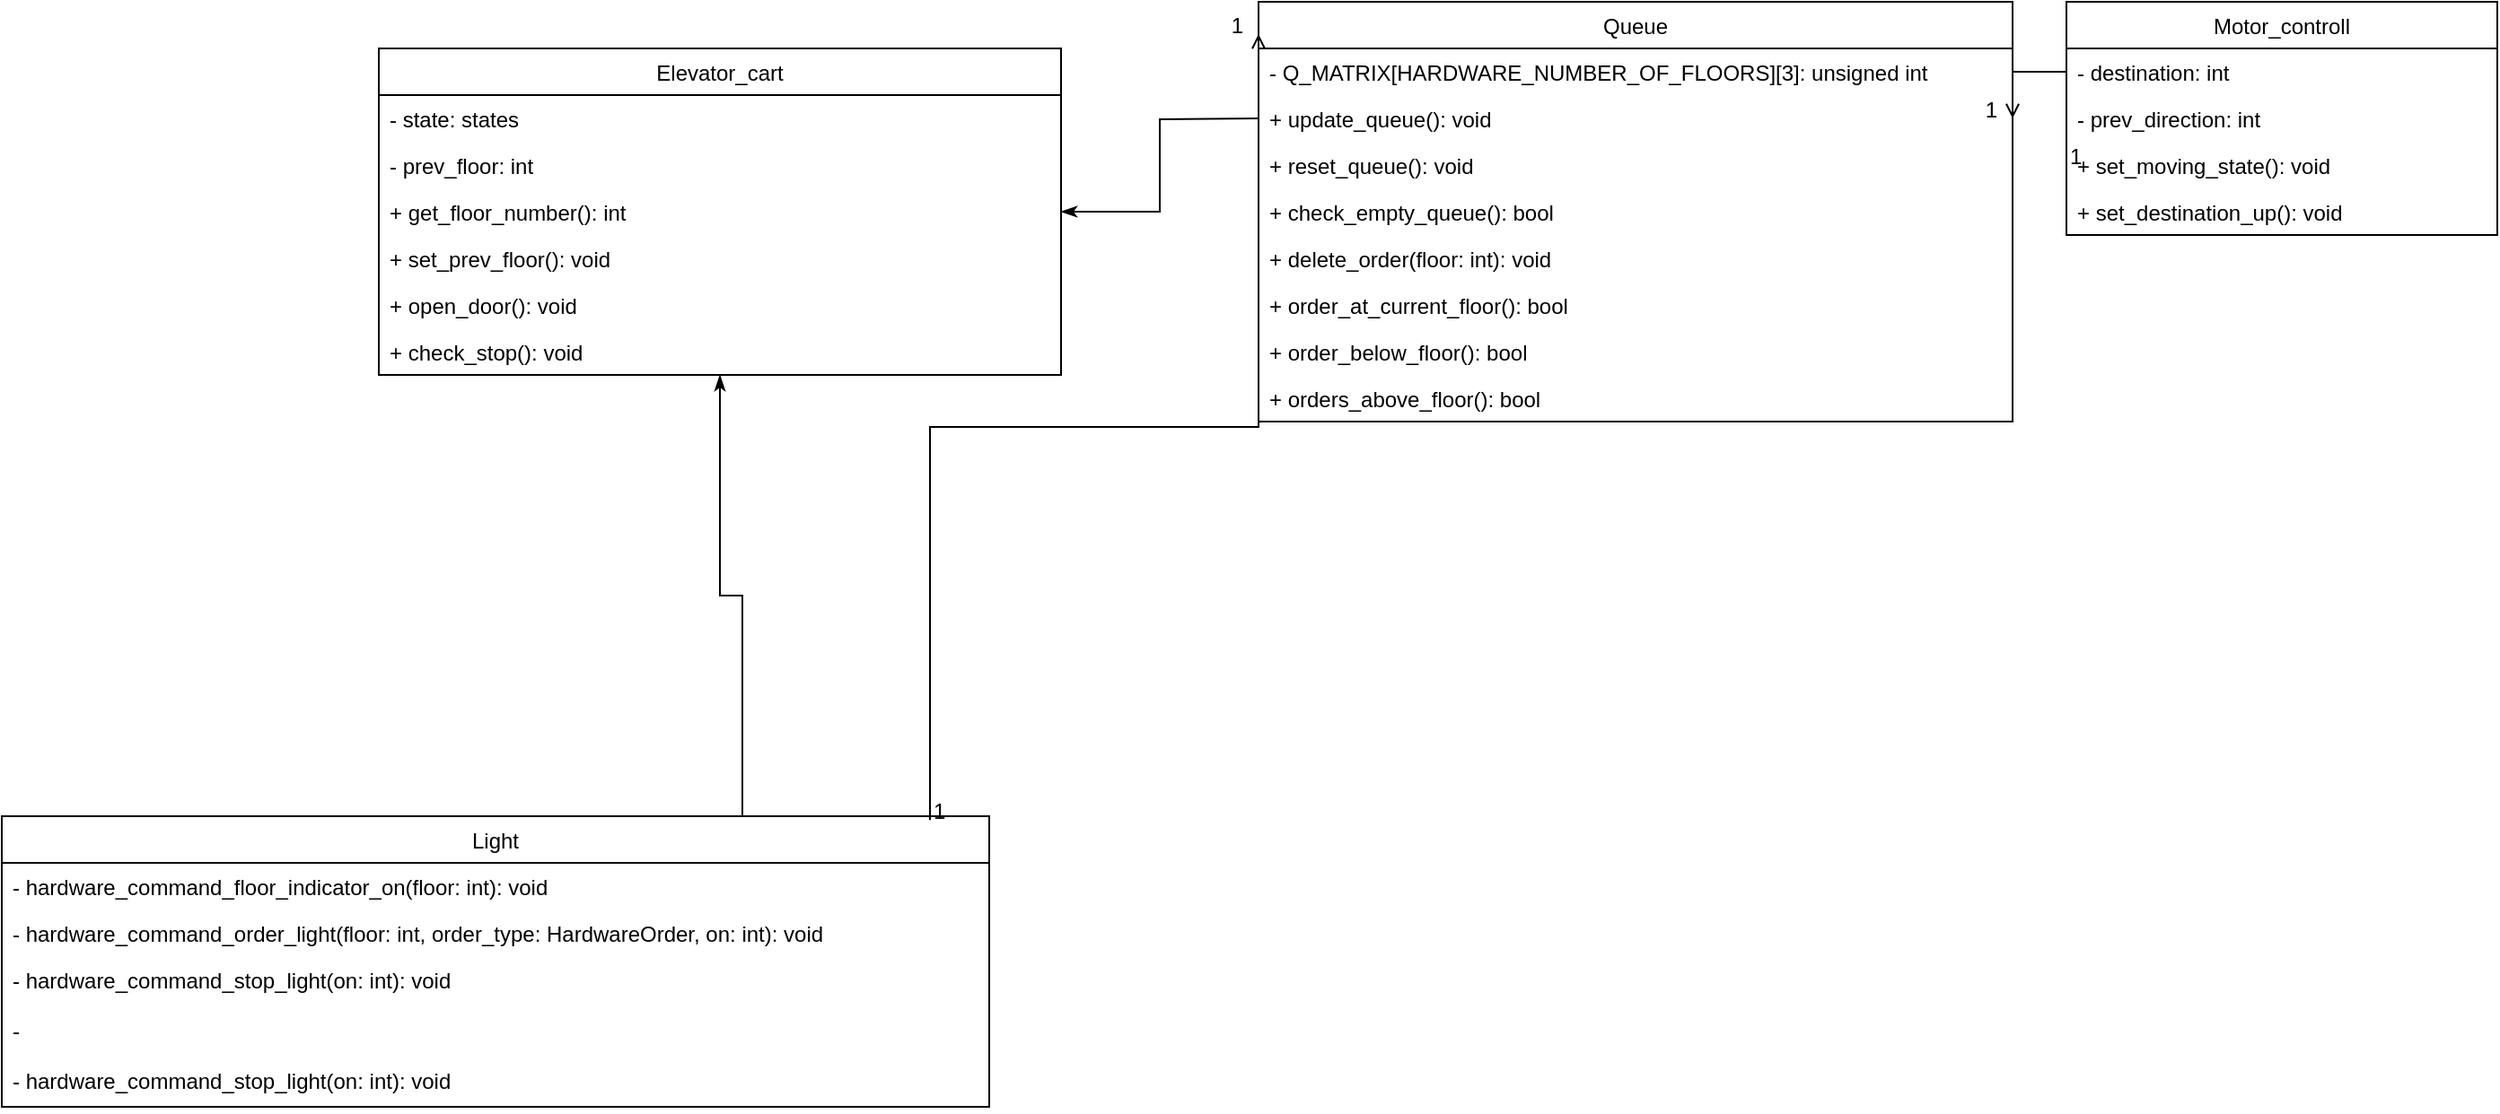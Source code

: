 <mxfile version="12.7.2" type="github">
  <diagram id="C5RBs43oDa-KdzZeNtuy" name="Page-1">
    <mxGraphModel dx="1351" dy="636" grid="1" gridSize="10" guides="1" tooltips="1" connect="1" arrows="1" fold="1" page="1" pageScale="1" pageWidth="827" pageHeight="1169" math="0" shadow="0">
      <root>
        <mxCell id="WIyWlLk6GJQsqaUBKTNV-0" />
        <mxCell id="WIyWlLk6GJQsqaUBKTNV-1" parent="WIyWlLk6GJQsqaUBKTNV-0" />
        <mxCell id="ibPHo0aQELUF-KLZQnTK-6" value="Elevator_cart" style="swimlane;fontStyle=0;childLayout=stackLayout;horizontal=1;startSize=26;fillColor=none;horizontalStack=0;resizeParent=1;resizeParentMax=0;resizeLast=0;collapsible=1;marginBottom=0;" parent="WIyWlLk6GJQsqaUBKTNV-1" vertex="1">
          <mxGeometry x="-590" y="612" width="380" height="182" as="geometry">
            <mxRectangle x="580" y="680" width="60" height="26" as="alternateBounds" />
          </mxGeometry>
        </mxCell>
        <mxCell id="Wdt30QzYhWDebCyuKiSq-13" value="- state: states" style="text;strokeColor=none;fillColor=none;align=left;verticalAlign=top;spacingLeft=4;spacingRight=4;overflow=hidden;rotatable=0;points=[[0,0.5],[1,0.5]];portConstraint=eastwest;" vertex="1" parent="ibPHo0aQELUF-KLZQnTK-6">
          <mxGeometry y="26" width="380" height="26" as="geometry" />
        </mxCell>
        <mxCell id="Wdt30QzYhWDebCyuKiSq-4" value="- prev_floor: int" style="text;strokeColor=none;fillColor=none;align=left;verticalAlign=top;spacingLeft=4;spacingRight=4;overflow=hidden;rotatable=0;points=[[0,0.5],[1,0.5]];portConstraint=eastwest;" vertex="1" parent="ibPHo0aQELUF-KLZQnTK-6">
          <mxGeometry y="52" width="380" height="26" as="geometry" />
        </mxCell>
        <mxCell id="Wdt30QzYhWDebCyuKiSq-1" value="+ get_floor_number(): int" style="text;strokeColor=none;fillColor=none;align=left;verticalAlign=top;spacingLeft=4;spacingRight=4;overflow=hidden;rotatable=0;points=[[0,0.5],[1,0.5]];portConstraint=eastwest;" vertex="1" parent="ibPHo0aQELUF-KLZQnTK-6">
          <mxGeometry y="78" width="380" height="26" as="geometry" />
        </mxCell>
        <mxCell id="Wdt30QzYhWDebCyuKiSq-2" value="+ set_prev_floor(): void" style="text;strokeColor=none;fillColor=none;align=left;verticalAlign=top;spacingLeft=4;spacingRight=4;overflow=hidden;rotatable=0;points=[[0,0.5],[1,0.5]];portConstraint=eastwest;" vertex="1" parent="ibPHo0aQELUF-KLZQnTK-6">
          <mxGeometry y="104" width="380" height="26" as="geometry" />
        </mxCell>
        <mxCell id="Wdt30QzYhWDebCyuKiSq-12" value="+ open_door(): void" style="text;strokeColor=none;fillColor=none;align=left;verticalAlign=top;spacingLeft=4;spacingRight=4;overflow=hidden;rotatable=0;points=[[0,0.5],[1,0.5]];portConstraint=eastwest;" vertex="1" parent="ibPHo0aQELUF-KLZQnTK-6">
          <mxGeometry y="130" width="380" height="26" as="geometry" />
        </mxCell>
        <mxCell id="Wdt30QzYhWDebCyuKiSq-0" value="+ check_stop(): void" style="text;strokeColor=none;fillColor=none;align=left;verticalAlign=top;spacingLeft=4;spacingRight=4;overflow=hidden;rotatable=0;points=[[0,0.5],[1,0.5]];portConstraint=eastwest;" vertex="1" parent="ibPHo0aQELUF-KLZQnTK-6">
          <mxGeometry y="156" width="380" height="26" as="geometry" />
        </mxCell>
        <mxCell id="1gqBwJQMLgKGm5e47WDI-22" value="Queue" style="swimlane;fontStyle=0;childLayout=stackLayout;horizontal=1;startSize=26;fillColor=none;horizontalStack=0;resizeParent=1;resizeParentMax=0;resizeLast=0;collapsible=1;marginBottom=0;" parent="WIyWlLk6GJQsqaUBKTNV-1" vertex="1">
          <mxGeometry x="-100" y="586" width="420" height="234" as="geometry" />
        </mxCell>
        <mxCell id="Wdt30QzYhWDebCyuKiSq-15" value="- Q_MATRIX[HARDWARE_NUMBER_OF_FLOORS][3]: unsigned int" style="text;strokeColor=none;fillColor=none;align=left;verticalAlign=top;spacingLeft=4;spacingRight=4;overflow=hidden;rotatable=0;points=[[0,0.5],[1,0.5]];portConstraint=eastwest;" vertex="1" parent="1gqBwJQMLgKGm5e47WDI-22">
          <mxGeometry y="26" width="420" height="26" as="geometry" />
        </mxCell>
        <mxCell id="1gqBwJQMLgKGm5e47WDI-42" value="+ update_queue(): void" style="text;strokeColor=none;fillColor=none;align=left;verticalAlign=top;spacingLeft=4;spacingRight=4;overflow=hidden;rotatable=0;points=[[0,0.5],[1,0.5]];portConstraint=eastwest;" parent="1gqBwJQMLgKGm5e47WDI-22" vertex="1">
          <mxGeometry y="52" width="420" height="26" as="geometry" />
        </mxCell>
        <mxCell id="1gqBwJQMLgKGm5e47WDI-104" value="+ reset_queue(): void" style="text;strokeColor=none;fillColor=none;align=left;verticalAlign=top;spacingLeft=4;spacingRight=4;overflow=hidden;rotatable=0;points=[[0,0.5],[1,0.5]];portConstraint=eastwest;" parent="1gqBwJQMLgKGm5e47WDI-22" vertex="1">
          <mxGeometry y="78" width="420" height="26" as="geometry" />
        </mxCell>
        <mxCell id="1gqBwJQMLgKGm5e47WDI-57" value="+ check_empty_queue(): bool" style="text;strokeColor=none;fillColor=none;align=left;verticalAlign=top;spacingLeft=4;spacingRight=4;overflow=hidden;rotatable=0;points=[[0,0.5],[1,0.5]];portConstraint=eastwest;" parent="1gqBwJQMLgKGm5e47WDI-22" vertex="1">
          <mxGeometry y="104" width="420" height="26" as="geometry" />
        </mxCell>
        <mxCell id="Wdt30QzYhWDebCyuKiSq-19" value="+ delete_order(floor: int): void" style="text;strokeColor=none;fillColor=none;align=left;verticalAlign=top;spacingLeft=4;spacingRight=4;overflow=hidden;rotatable=0;points=[[0,0.5],[1,0.5]];portConstraint=eastwest;" vertex="1" parent="1gqBwJQMLgKGm5e47WDI-22">
          <mxGeometry y="130" width="420" height="26" as="geometry" />
        </mxCell>
        <mxCell id="Wdt30QzYhWDebCyuKiSq-18" value="+ order_at_current_floor(): bool" style="text;strokeColor=none;fillColor=none;align=left;verticalAlign=top;spacingLeft=4;spacingRight=4;overflow=hidden;rotatable=0;points=[[0,0.5],[1,0.5]];portConstraint=eastwest;" vertex="1" parent="1gqBwJQMLgKGm5e47WDI-22">
          <mxGeometry y="156" width="420" height="26" as="geometry" />
        </mxCell>
        <mxCell id="Wdt30QzYhWDebCyuKiSq-20" value="+ order_below_floor(): bool" style="text;strokeColor=none;fillColor=none;align=left;verticalAlign=top;spacingLeft=4;spacingRight=4;overflow=hidden;rotatable=0;points=[[0,0.5],[1,0.5]];portConstraint=eastwest;" vertex="1" parent="1gqBwJQMLgKGm5e47WDI-22">
          <mxGeometry y="182" width="420" height="26" as="geometry" />
        </mxCell>
        <mxCell id="Wdt30QzYhWDebCyuKiSq-14" value="+ orders_above_floor(): bool" style="text;strokeColor=none;fillColor=none;align=left;verticalAlign=top;spacingLeft=4;spacingRight=4;overflow=hidden;rotatable=0;points=[[0,0.5],[1,0.5]];portConstraint=eastwest;" vertex="1" parent="1gqBwJQMLgKGm5e47WDI-22">
          <mxGeometry y="208" width="420" height="26" as="geometry" />
        </mxCell>
        <mxCell id="1gqBwJQMLgKGm5e47WDI-95" style="edgeStyle=orthogonalEdgeStyle;rounded=0;orthogonalLoop=1;jettySize=auto;html=1;exitX=0.75;exitY=0;exitDx=0;exitDy=0;entryX=0.5;entryY=1;entryDx=0;entryDy=0;endArrow=classicThin;endFill=1;" parent="WIyWlLk6GJQsqaUBKTNV-1" source="1gqBwJQMLgKGm5e47WDI-25" target="ibPHo0aQELUF-KLZQnTK-6" edge="1">
          <mxGeometry relative="1" as="geometry" />
        </mxCell>
        <mxCell id="1gqBwJQMLgKGm5e47WDI-25" value="Light" style="swimlane;fontStyle=0;childLayout=stackLayout;horizontal=1;startSize=26;fillColor=none;horizontalStack=0;resizeParent=1;resizeParentMax=0;resizeLast=0;collapsible=1;marginBottom=0;" parent="WIyWlLk6GJQsqaUBKTNV-1" vertex="1">
          <mxGeometry x="-800" y="1040" width="550" height="162" as="geometry" />
        </mxCell>
        <mxCell id="1gqBwJQMLgKGm5e47WDI-56" value="- hardware_command_floor_indicator_on(floor: int): void" style="text;strokeColor=none;fillColor=none;align=left;verticalAlign=top;spacingLeft=4;spacingRight=4;overflow=hidden;rotatable=0;points=[[0,0.5],[1,0.5]];portConstraint=eastwest;" parent="1gqBwJQMLgKGm5e47WDI-25" vertex="1">
          <mxGeometry y="26" width="550" height="26" as="geometry" />
        </mxCell>
        <mxCell id="1gqBwJQMLgKGm5e47WDI-58" value="- hardware_command_order_light(floor: int, order_type: HardwareOrder, on: int): void" style="text;strokeColor=none;fillColor=none;align=left;verticalAlign=top;spacingLeft=4;spacingRight=4;overflow=hidden;rotatable=0;points=[[0,0.5],[1,0.5]];portConstraint=eastwest;" parent="1gqBwJQMLgKGm5e47WDI-25" vertex="1">
          <mxGeometry y="52" width="550" height="26" as="geometry" />
        </mxCell>
        <mxCell id="1gqBwJQMLgKGm5e47WDI-100" value="- hardware_command_stop_light(on: int): void" style="text;strokeColor=none;fillColor=none;align=left;verticalAlign=top;spacingLeft=4;spacingRight=4;overflow=hidden;rotatable=0;points=[[0,0.5],[1,0.5]];portConstraint=eastwest;" parent="1gqBwJQMLgKGm5e47WDI-25" vertex="1">
          <mxGeometry y="78" width="550" height="28" as="geometry" />
        </mxCell>
        <mxCell id="1gqBwJQMLgKGm5e47WDI-101" value="-" style="text;strokeColor=none;fillColor=none;align=left;verticalAlign=top;spacingLeft=4;spacingRight=4;overflow=hidden;rotatable=0;points=[[0,0.5],[1,0.5]];portConstraint=eastwest;" parent="1gqBwJQMLgKGm5e47WDI-25" vertex="1">
          <mxGeometry y="106" width="550" height="28" as="geometry" />
        </mxCell>
        <mxCell id="1gqBwJQMLgKGm5e47WDI-99" value="- hardware_command_stop_light(on: int): void" style="text;strokeColor=none;fillColor=none;align=left;verticalAlign=top;spacingLeft=4;spacingRight=4;overflow=hidden;rotatable=0;points=[[0,0.5],[1,0.5]];portConstraint=eastwest;" parent="1gqBwJQMLgKGm5e47WDI-25" vertex="1">
          <mxGeometry y="134" width="550" height="28" as="geometry" />
        </mxCell>
        <mxCell id="1gqBwJQMLgKGm5e47WDI-51" value="Motor_controll" style="swimlane;fontStyle=0;childLayout=stackLayout;horizontal=1;startSize=26;fillColor=none;horizontalStack=0;resizeParent=1;resizeParentMax=0;resizeLast=0;collapsible=1;marginBottom=0;" parent="WIyWlLk6GJQsqaUBKTNV-1" vertex="1">
          <mxGeometry x="350" y="586" width="240" height="130" as="geometry" />
        </mxCell>
        <mxCell id="1gqBwJQMLgKGm5e47WDI-39" value="- destination: int" style="text;strokeColor=none;fillColor=none;align=left;verticalAlign=top;spacingLeft=4;spacingRight=4;overflow=hidden;rotatable=0;points=[[0,0.5],[1,0.5]];portConstraint=eastwest;" parent="1gqBwJQMLgKGm5e47WDI-51" vertex="1">
          <mxGeometry y="26" width="240" height="26" as="geometry" />
        </mxCell>
        <mxCell id="Wdt30QzYhWDebCyuKiSq-3" value="- prev_direction: int" style="text;strokeColor=none;fillColor=none;align=left;verticalAlign=top;spacingLeft=4;spacingRight=4;overflow=hidden;rotatable=0;points=[[0,0.5],[1,0.5]];portConstraint=eastwest;" vertex="1" parent="1gqBwJQMLgKGm5e47WDI-51">
          <mxGeometry y="52" width="240" height="26" as="geometry" />
        </mxCell>
        <mxCell id="1gqBwJQMLgKGm5e47WDI-52" value="+ set_moving_state(): void" style="text;strokeColor=none;fillColor=none;align=left;verticalAlign=top;spacingLeft=4;spacingRight=4;overflow=hidden;rotatable=0;points=[[0,0.5],[1,0.5]];portConstraint=eastwest;" parent="1gqBwJQMLgKGm5e47WDI-51" vertex="1">
          <mxGeometry y="78" width="240" height="26" as="geometry" />
        </mxCell>
        <mxCell id="1gqBwJQMLgKGm5e47WDI-29" value="+ set_destination_up(): void" style="text;strokeColor=none;fillColor=none;align=left;verticalAlign=top;spacingLeft=4;spacingRight=4;overflow=hidden;rotatable=0;points=[[0,0.5],[1,0.5]];portConstraint=eastwest;" parent="1gqBwJQMLgKGm5e47WDI-51" vertex="1">
          <mxGeometry y="104" width="240" height="26" as="geometry" />
        </mxCell>
        <mxCell id="1gqBwJQMLgKGm5e47WDI-77" value="" style="endArrow=open;shadow=0;strokeWidth=1;strokeColor=#000000;rounded=0;endFill=1;edgeStyle=elbowEdgeStyle;elbow=vertical;entryX=1;entryY=0.5;entryDx=0;entryDy=0;exitX=0;exitY=0.5;exitDx=0;exitDy=0;" parent="WIyWlLk6GJQsqaUBKTNV-1" source="1gqBwJQMLgKGm5e47WDI-52" edge="1">
          <mxGeometry x="0.5" y="41" relative="1" as="geometry">
            <mxPoint x="580" y="677" as="sourcePoint" />
            <mxPoint x="320.0" y="651" as="targetPoint" />
            <mxPoint x="-40" y="32" as="offset" />
            <Array as="points">
              <mxPoint x="300" y="625" />
            </Array>
          </mxGeometry>
        </mxCell>
        <mxCell id="1gqBwJQMLgKGm5e47WDI-78" value="1" style="resizable=0;align=left;verticalAlign=bottom;labelBackgroundColor=none;fontSize=12;" parent="1gqBwJQMLgKGm5e47WDI-77" connectable="0" vertex="1">
          <mxGeometry x="-1" relative="1" as="geometry">
            <mxPoint y="4" as="offset" />
          </mxGeometry>
        </mxCell>
        <mxCell id="1gqBwJQMLgKGm5e47WDI-79" value="1" style="resizable=0;align=right;verticalAlign=bottom;labelBackgroundColor=none;fontSize=12;" parent="1gqBwJQMLgKGm5e47WDI-77" connectable="0" vertex="1">
          <mxGeometry x="1" relative="1" as="geometry">
            <mxPoint x="-7" y="4" as="offset" />
          </mxGeometry>
        </mxCell>
        <mxCell id="1gqBwJQMLgKGm5e47WDI-81" value="" style="endArrow=open;shadow=0;strokeWidth=1;strokeColor=#000000;rounded=0;endFill=1;edgeStyle=elbowEdgeStyle;elbow=vertical;exitX=0.94;exitY=0.013;exitDx=0;exitDy=0;exitPerimeter=0;" parent="WIyWlLk6GJQsqaUBKTNV-1" source="1gqBwJQMLgKGm5e47WDI-25" edge="1">
          <mxGeometry x="0.5" y="41" relative="1" as="geometry">
            <mxPoint x="270" y="1023.01" as="sourcePoint" />
            <mxPoint x="-100" y="604" as="targetPoint" />
            <mxPoint x="-40" y="32" as="offset" />
          </mxGeometry>
        </mxCell>
        <mxCell id="1gqBwJQMLgKGm5e47WDI-82" value="1" style="resizable=0;align=left;verticalAlign=bottom;labelBackgroundColor=none;fontSize=12;" parent="1gqBwJQMLgKGm5e47WDI-81" connectable="0" vertex="1">
          <mxGeometry x="-1" relative="1" as="geometry">
            <mxPoint y="4" as="offset" />
          </mxGeometry>
        </mxCell>
        <mxCell id="1gqBwJQMLgKGm5e47WDI-83" value="1" style="resizable=0;align=right;verticalAlign=bottom;labelBackgroundColor=none;fontSize=12;" parent="1gqBwJQMLgKGm5e47WDI-81" connectable="0" vertex="1">
          <mxGeometry x="1" relative="1" as="geometry">
            <mxPoint x="-7" y="4" as="offset" />
          </mxGeometry>
        </mxCell>
        <mxCell id="1gqBwJQMLgKGm5e47WDI-94" style="edgeStyle=orthogonalEdgeStyle;rounded=0;orthogonalLoop=1;jettySize=auto;html=1;exitX=0;exitY=0.5;exitDx=0;exitDy=0;entryX=1;entryY=0.5;entryDx=0;entryDy=0;endArrow=classicThin;endFill=1;" parent="WIyWlLk6GJQsqaUBKTNV-1" target="ibPHo0aQELUF-KLZQnTK-6" edge="1">
          <mxGeometry relative="1" as="geometry">
            <mxPoint x="-100" y="651" as="sourcePoint" />
          </mxGeometry>
        </mxCell>
      </root>
    </mxGraphModel>
  </diagram>
</mxfile>
